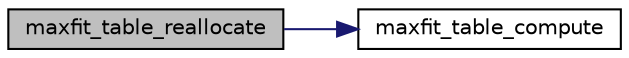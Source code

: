 digraph "maxfit_table_reallocate"
{
  edge [fontname="Helvetica",fontsize="10",labelfontname="Helvetica",labelfontsize="10"];
  node [fontname="Helvetica",fontsize="10",shape=record];
  rankdir="LR";
  Node6188 [label="maxfit_table_reallocate",height=0.2,width=0.4,color="black", fillcolor="grey75", style="filled", fontcolor="black"];
  Node6188 -> Node6189 [color="midnightblue",fontsize="10",style="solid",fontname="Helvetica"];
  Node6189 [label="maxfit_table_compute",height=0.2,width=0.4,color="black", fillcolor="white", style="filled",URL="$de/d59/lib_2foundations_2geometry_2packing_8_c.html#a18906bf8fc3d2c43ee8a59ff5cd3f712"];
}
